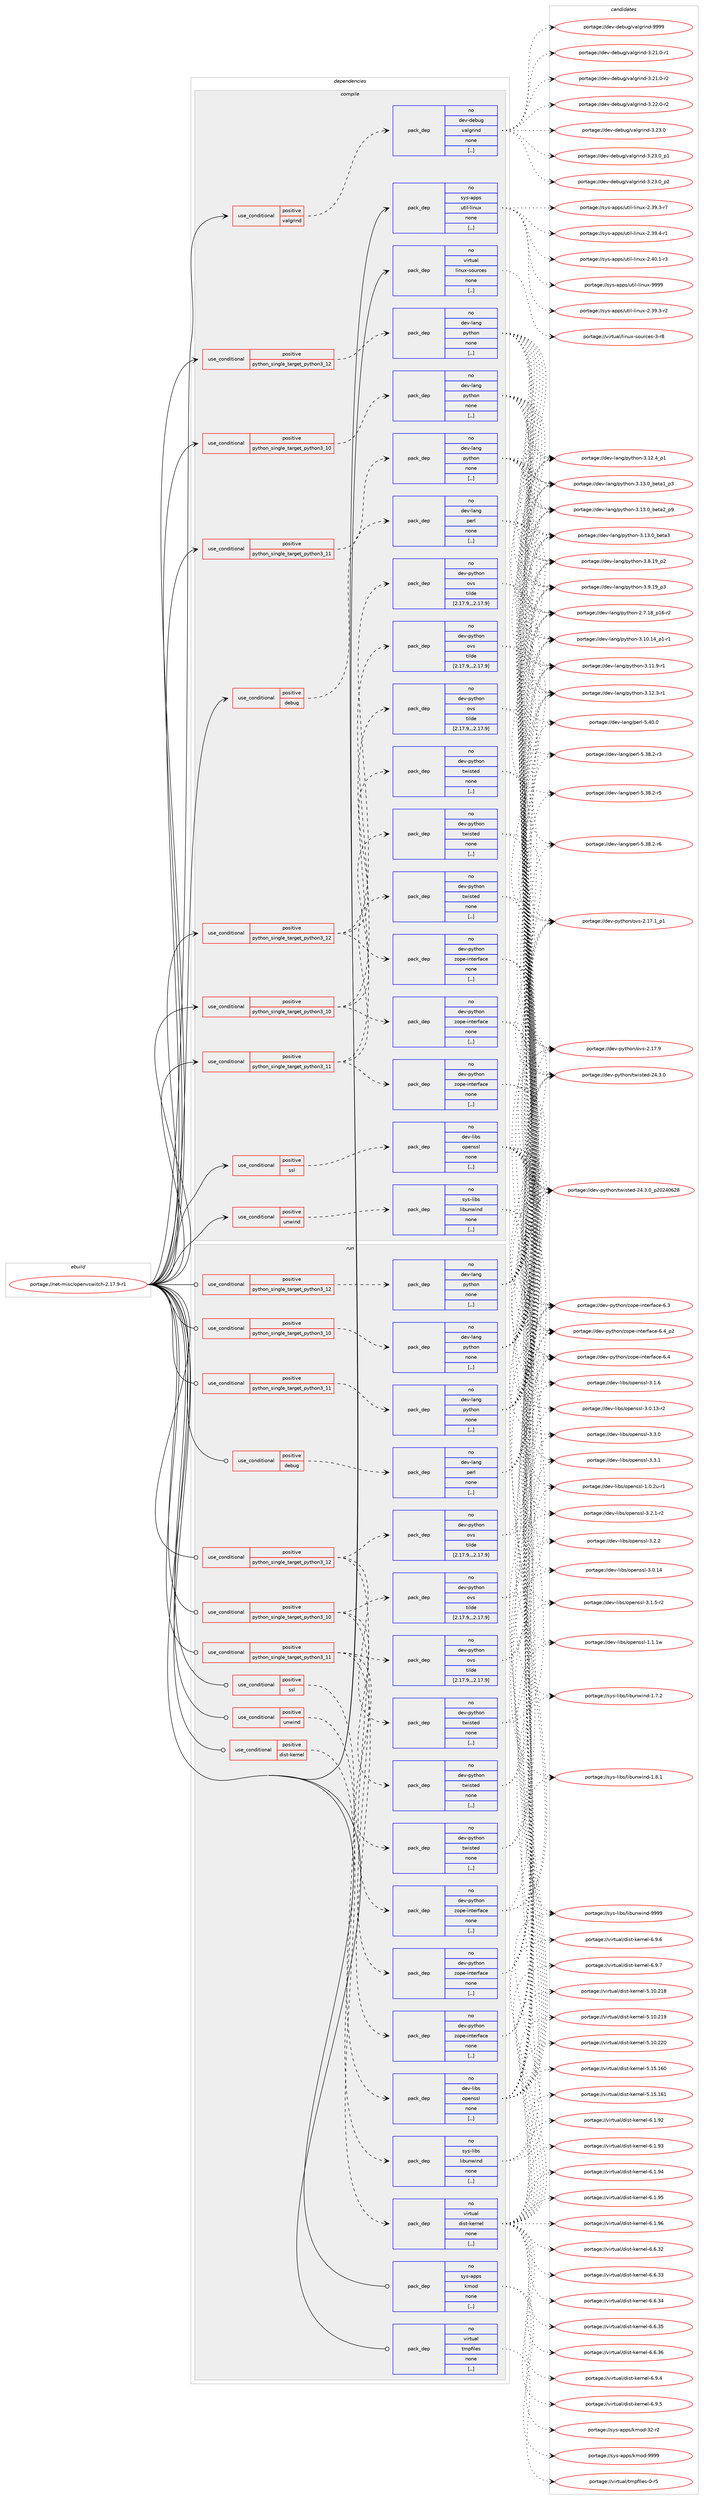 digraph prolog {

# *************
# Graph options
# *************

newrank=true;
concentrate=true;
compound=true;
graph [rankdir=LR,fontname=Helvetica,fontsize=10,ranksep=1.5];#, ranksep=2.5, nodesep=0.2];
edge  [arrowhead=vee];
node  [fontname=Helvetica,fontsize=10];

# **********
# The ebuild
# **********

subgraph cluster_leftcol {
color=gray;
rank=same;
label=<<i>ebuild</i>>;
id [label="portage://net-misc/openvswitch-2.17.9-r1", color=red, width=4, href="../net-misc/openvswitch-2.17.9-r1.svg"];
}

# ****************
# The dependencies
# ****************

subgraph cluster_midcol {
color=gray;
label=<<i>dependencies</i>>;
subgraph cluster_compile {
fillcolor="#eeeeee";
style=filled;
label=<<i>compile</i>>;
subgraph cond96134 {
dependency365229 [label=<<TABLE BORDER="0" CELLBORDER="1" CELLSPACING="0" CELLPADDING="4"><TR><TD ROWSPAN="3" CELLPADDING="10">use_conditional</TD></TR><TR><TD>positive</TD></TR><TR><TD>debug</TD></TR></TABLE>>, shape=none, color=red];
subgraph pack266467 {
dependency365230 [label=<<TABLE BORDER="0" CELLBORDER="1" CELLSPACING="0" CELLPADDING="4" WIDTH="220"><TR><TD ROWSPAN="6" CELLPADDING="30">pack_dep</TD></TR><TR><TD WIDTH="110">no</TD></TR><TR><TD>dev-lang</TD></TR><TR><TD>perl</TD></TR><TR><TD>none</TD></TR><TR><TD>[,,]</TD></TR></TABLE>>, shape=none, color=blue];
}
dependency365229:e -> dependency365230:w [weight=20,style="dashed",arrowhead="vee"];
}
id:e -> dependency365229:w [weight=20,style="solid",arrowhead="vee"];
subgraph cond96135 {
dependency365231 [label=<<TABLE BORDER="0" CELLBORDER="1" CELLSPACING="0" CELLPADDING="4"><TR><TD ROWSPAN="3" CELLPADDING="10">use_conditional</TD></TR><TR><TD>positive</TD></TR><TR><TD>python_single_target_python3_10</TD></TR></TABLE>>, shape=none, color=red];
subgraph pack266468 {
dependency365232 [label=<<TABLE BORDER="0" CELLBORDER="1" CELLSPACING="0" CELLPADDING="4" WIDTH="220"><TR><TD ROWSPAN="6" CELLPADDING="30">pack_dep</TD></TR><TR><TD WIDTH="110">no</TD></TR><TR><TD>dev-lang</TD></TR><TR><TD>python</TD></TR><TR><TD>none</TD></TR><TR><TD>[,,]</TD></TR></TABLE>>, shape=none, color=blue];
}
dependency365231:e -> dependency365232:w [weight=20,style="dashed",arrowhead="vee"];
}
id:e -> dependency365231:w [weight=20,style="solid",arrowhead="vee"];
subgraph cond96136 {
dependency365233 [label=<<TABLE BORDER="0" CELLBORDER="1" CELLSPACING="0" CELLPADDING="4"><TR><TD ROWSPAN="3" CELLPADDING="10">use_conditional</TD></TR><TR><TD>positive</TD></TR><TR><TD>python_single_target_python3_10</TD></TR></TABLE>>, shape=none, color=red];
subgraph pack266469 {
dependency365234 [label=<<TABLE BORDER="0" CELLBORDER="1" CELLSPACING="0" CELLPADDING="4" WIDTH="220"><TR><TD ROWSPAN="6" CELLPADDING="30">pack_dep</TD></TR><TR><TD WIDTH="110">no</TD></TR><TR><TD>dev-python</TD></TR><TR><TD>ovs</TD></TR><TR><TD>tilde</TD></TR><TR><TD>[2.17.9,,,2.17.9]</TD></TR></TABLE>>, shape=none, color=blue];
}
dependency365233:e -> dependency365234:w [weight=20,style="dashed",arrowhead="vee"];
subgraph pack266470 {
dependency365235 [label=<<TABLE BORDER="0" CELLBORDER="1" CELLSPACING="0" CELLPADDING="4" WIDTH="220"><TR><TD ROWSPAN="6" CELLPADDING="30">pack_dep</TD></TR><TR><TD WIDTH="110">no</TD></TR><TR><TD>dev-python</TD></TR><TR><TD>twisted</TD></TR><TR><TD>none</TD></TR><TR><TD>[,,]</TD></TR></TABLE>>, shape=none, color=blue];
}
dependency365233:e -> dependency365235:w [weight=20,style="dashed",arrowhead="vee"];
subgraph pack266471 {
dependency365236 [label=<<TABLE BORDER="0" CELLBORDER="1" CELLSPACING="0" CELLPADDING="4" WIDTH="220"><TR><TD ROWSPAN="6" CELLPADDING="30">pack_dep</TD></TR><TR><TD WIDTH="110">no</TD></TR><TR><TD>dev-python</TD></TR><TR><TD>zope-interface</TD></TR><TR><TD>none</TD></TR><TR><TD>[,,]</TD></TR></TABLE>>, shape=none, color=blue];
}
dependency365233:e -> dependency365236:w [weight=20,style="dashed",arrowhead="vee"];
}
id:e -> dependency365233:w [weight=20,style="solid",arrowhead="vee"];
subgraph cond96137 {
dependency365237 [label=<<TABLE BORDER="0" CELLBORDER="1" CELLSPACING="0" CELLPADDING="4"><TR><TD ROWSPAN="3" CELLPADDING="10">use_conditional</TD></TR><TR><TD>positive</TD></TR><TR><TD>python_single_target_python3_11</TD></TR></TABLE>>, shape=none, color=red];
subgraph pack266472 {
dependency365238 [label=<<TABLE BORDER="0" CELLBORDER="1" CELLSPACING="0" CELLPADDING="4" WIDTH="220"><TR><TD ROWSPAN="6" CELLPADDING="30">pack_dep</TD></TR><TR><TD WIDTH="110">no</TD></TR><TR><TD>dev-lang</TD></TR><TR><TD>python</TD></TR><TR><TD>none</TD></TR><TR><TD>[,,]</TD></TR></TABLE>>, shape=none, color=blue];
}
dependency365237:e -> dependency365238:w [weight=20,style="dashed",arrowhead="vee"];
}
id:e -> dependency365237:w [weight=20,style="solid",arrowhead="vee"];
subgraph cond96138 {
dependency365239 [label=<<TABLE BORDER="0" CELLBORDER="1" CELLSPACING="0" CELLPADDING="4"><TR><TD ROWSPAN="3" CELLPADDING="10">use_conditional</TD></TR><TR><TD>positive</TD></TR><TR><TD>python_single_target_python3_11</TD></TR></TABLE>>, shape=none, color=red];
subgraph pack266473 {
dependency365240 [label=<<TABLE BORDER="0" CELLBORDER="1" CELLSPACING="0" CELLPADDING="4" WIDTH="220"><TR><TD ROWSPAN="6" CELLPADDING="30">pack_dep</TD></TR><TR><TD WIDTH="110">no</TD></TR><TR><TD>dev-python</TD></TR><TR><TD>ovs</TD></TR><TR><TD>tilde</TD></TR><TR><TD>[2.17.9,,,2.17.9]</TD></TR></TABLE>>, shape=none, color=blue];
}
dependency365239:e -> dependency365240:w [weight=20,style="dashed",arrowhead="vee"];
subgraph pack266474 {
dependency365241 [label=<<TABLE BORDER="0" CELLBORDER="1" CELLSPACING="0" CELLPADDING="4" WIDTH="220"><TR><TD ROWSPAN="6" CELLPADDING="30">pack_dep</TD></TR><TR><TD WIDTH="110">no</TD></TR><TR><TD>dev-python</TD></TR><TR><TD>twisted</TD></TR><TR><TD>none</TD></TR><TR><TD>[,,]</TD></TR></TABLE>>, shape=none, color=blue];
}
dependency365239:e -> dependency365241:w [weight=20,style="dashed",arrowhead="vee"];
subgraph pack266475 {
dependency365242 [label=<<TABLE BORDER="0" CELLBORDER="1" CELLSPACING="0" CELLPADDING="4" WIDTH="220"><TR><TD ROWSPAN="6" CELLPADDING="30">pack_dep</TD></TR><TR><TD WIDTH="110">no</TD></TR><TR><TD>dev-python</TD></TR><TR><TD>zope-interface</TD></TR><TR><TD>none</TD></TR><TR><TD>[,,]</TD></TR></TABLE>>, shape=none, color=blue];
}
dependency365239:e -> dependency365242:w [weight=20,style="dashed",arrowhead="vee"];
}
id:e -> dependency365239:w [weight=20,style="solid",arrowhead="vee"];
subgraph cond96139 {
dependency365243 [label=<<TABLE BORDER="0" CELLBORDER="1" CELLSPACING="0" CELLPADDING="4"><TR><TD ROWSPAN="3" CELLPADDING="10">use_conditional</TD></TR><TR><TD>positive</TD></TR><TR><TD>python_single_target_python3_12</TD></TR></TABLE>>, shape=none, color=red];
subgraph pack266476 {
dependency365244 [label=<<TABLE BORDER="0" CELLBORDER="1" CELLSPACING="0" CELLPADDING="4" WIDTH="220"><TR><TD ROWSPAN="6" CELLPADDING="30">pack_dep</TD></TR><TR><TD WIDTH="110">no</TD></TR><TR><TD>dev-lang</TD></TR><TR><TD>python</TD></TR><TR><TD>none</TD></TR><TR><TD>[,,]</TD></TR></TABLE>>, shape=none, color=blue];
}
dependency365243:e -> dependency365244:w [weight=20,style="dashed",arrowhead="vee"];
}
id:e -> dependency365243:w [weight=20,style="solid",arrowhead="vee"];
subgraph cond96140 {
dependency365245 [label=<<TABLE BORDER="0" CELLBORDER="1" CELLSPACING="0" CELLPADDING="4"><TR><TD ROWSPAN="3" CELLPADDING="10">use_conditional</TD></TR><TR><TD>positive</TD></TR><TR><TD>python_single_target_python3_12</TD></TR></TABLE>>, shape=none, color=red];
subgraph pack266477 {
dependency365246 [label=<<TABLE BORDER="0" CELLBORDER="1" CELLSPACING="0" CELLPADDING="4" WIDTH="220"><TR><TD ROWSPAN="6" CELLPADDING="30">pack_dep</TD></TR><TR><TD WIDTH="110">no</TD></TR><TR><TD>dev-python</TD></TR><TR><TD>ovs</TD></TR><TR><TD>tilde</TD></TR><TR><TD>[2.17.9,,,2.17.9]</TD></TR></TABLE>>, shape=none, color=blue];
}
dependency365245:e -> dependency365246:w [weight=20,style="dashed",arrowhead="vee"];
subgraph pack266478 {
dependency365247 [label=<<TABLE BORDER="0" CELLBORDER="1" CELLSPACING="0" CELLPADDING="4" WIDTH="220"><TR><TD ROWSPAN="6" CELLPADDING="30">pack_dep</TD></TR><TR><TD WIDTH="110">no</TD></TR><TR><TD>dev-python</TD></TR><TR><TD>twisted</TD></TR><TR><TD>none</TD></TR><TR><TD>[,,]</TD></TR></TABLE>>, shape=none, color=blue];
}
dependency365245:e -> dependency365247:w [weight=20,style="dashed",arrowhead="vee"];
subgraph pack266479 {
dependency365248 [label=<<TABLE BORDER="0" CELLBORDER="1" CELLSPACING="0" CELLPADDING="4" WIDTH="220"><TR><TD ROWSPAN="6" CELLPADDING="30">pack_dep</TD></TR><TR><TD WIDTH="110">no</TD></TR><TR><TD>dev-python</TD></TR><TR><TD>zope-interface</TD></TR><TR><TD>none</TD></TR><TR><TD>[,,]</TD></TR></TABLE>>, shape=none, color=blue];
}
dependency365245:e -> dependency365248:w [weight=20,style="dashed",arrowhead="vee"];
}
id:e -> dependency365245:w [weight=20,style="solid",arrowhead="vee"];
subgraph cond96141 {
dependency365249 [label=<<TABLE BORDER="0" CELLBORDER="1" CELLSPACING="0" CELLPADDING="4"><TR><TD ROWSPAN="3" CELLPADDING="10">use_conditional</TD></TR><TR><TD>positive</TD></TR><TR><TD>ssl</TD></TR></TABLE>>, shape=none, color=red];
subgraph pack266480 {
dependency365250 [label=<<TABLE BORDER="0" CELLBORDER="1" CELLSPACING="0" CELLPADDING="4" WIDTH="220"><TR><TD ROWSPAN="6" CELLPADDING="30">pack_dep</TD></TR><TR><TD WIDTH="110">no</TD></TR><TR><TD>dev-libs</TD></TR><TR><TD>openssl</TD></TR><TR><TD>none</TD></TR><TR><TD>[,,]</TD></TR></TABLE>>, shape=none, color=blue];
}
dependency365249:e -> dependency365250:w [weight=20,style="dashed",arrowhead="vee"];
}
id:e -> dependency365249:w [weight=20,style="solid",arrowhead="vee"];
subgraph cond96142 {
dependency365251 [label=<<TABLE BORDER="0" CELLBORDER="1" CELLSPACING="0" CELLPADDING="4"><TR><TD ROWSPAN="3" CELLPADDING="10">use_conditional</TD></TR><TR><TD>positive</TD></TR><TR><TD>unwind</TD></TR></TABLE>>, shape=none, color=red];
subgraph pack266481 {
dependency365252 [label=<<TABLE BORDER="0" CELLBORDER="1" CELLSPACING="0" CELLPADDING="4" WIDTH="220"><TR><TD ROWSPAN="6" CELLPADDING="30">pack_dep</TD></TR><TR><TD WIDTH="110">no</TD></TR><TR><TD>sys-libs</TD></TR><TR><TD>libunwind</TD></TR><TR><TD>none</TD></TR><TR><TD>[,,]</TD></TR></TABLE>>, shape=none, color=blue];
}
dependency365251:e -> dependency365252:w [weight=20,style="dashed",arrowhead="vee"];
}
id:e -> dependency365251:w [weight=20,style="solid",arrowhead="vee"];
subgraph cond96143 {
dependency365253 [label=<<TABLE BORDER="0" CELLBORDER="1" CELLSPACING="0" CELLPADDING="4"><TR><TD ROWSPAN="3" CELLPADDING="10">use_conditional</TD></TR><TR><TD>positive</TD></TR><TR><TD>valgrind</TD></TR></TABLE>>, shape=none, color=red];
subgraph pack266482 {
dependency365254 [label=<<TABLE BORDER="0" CELLBORDER="1" CELLSPACING="0" CELLPADDING="4" WIDTH="220"><TR><TD ROWSPAN="6" CELLPADDING="30">pack_dep</TD></TR><TR><TD WIDTH="110">no</TD></TR><TR><TD>dev-debug</TD></TR><TR><TD>valgrind</TD></TR><TR><TD>none</TD></TR><TR><TD>[,,]</TD></TR></TABLE>>, shape=none, color=blue];
}
dependency365253:e -> dependency365254:w [weight=20,style="dashed",arrowhead="vee"];
}
id:e -> dependency365253:w [weight=20,style="solid",arrowhead="vee"];
subgraph pack266483 {
dependency365255 [label=<<TABLE BORDER="0" CELLBORDER="1" CELLSPACING="0" CELLPADDING="4" WIDTH="220"><TR><TD ROWSPAN="6" CELLPADDING="30">pack_dep</TD></TR><TR><TD WIDTH="110">no</TD></TR><TR><TD>sys-apps</TD></TR><TR><TD>util-linux</TD></TR><TR><TD>none</TD></TR><TR><TD>[,,]</TD></TR></TABLE>>, shape=none, color=blue];
}
id:e -> dependency365255:w [weight=20,style="solid",arrowhead="vee"];
subgraph pack266484 {
dependency365256 [label=<<TABLE BORDER="0" CELLBORDER="1" CELLSPACING="0" CELLPADDING="4" WIDTH="220"><TR><TD ROWSPAN="6" CELLPADDING="30">pack_dep</TD></TR><TR><TD WIDTH="110">no</TD></TR><TR><TD>virtual</TD></TR><TR><TD>linux-sources</TD></TR><TR><TD>none</TD></TR><TR><TD>[,,]</TD></TR></TABLE>>, shape=none, color=blue];
}
id:e -> dependency365256:w [weight=20,style="solid",arrowhead="vee"];
}
subgraph cluster_compileandrun {
fillcolor="#eeeeee";
style=filled;
label=<<i>compile and run</i>>;
}
subgraph cluster_run {
fillcolor="#eeeeee";
style=filled;
label=<<i>run</i>>;
subgraph cond96144 {
dependency365257 [label=<<TABLE BORDER="0" CELLBORDER="1" CELLSPACING="0" CELLPADDING="4"><TR><TD ROWSPAN="3" CELLPADDING="10">use_conditional</TD></TR><TR><TD>positive</TD></TR><TR><TD>debug</TD></TR></TABLE>>, shape=none, color=red];
subgraph pack266485 {
dependency365258 [label=<<TABLE BORDER="0" CELLBORDER="1" CELLSPACING="0" CELLPADDING="4" WIDTH="220"><TR><TD ROWSPAN="6" CELLPADDING="30">pack_dep</TD></TR><TR><TD WIDTH="110">no</TD></TR><TR><TD>dev-lang</TD></TR><TR><TD>perl</TD></TR><TR><TD>none</TD></TR><TR><TD>[,,]</TD></TR></TABLE>>, shape=none, color=blue];
}
dependency365257:e -> dependency365258:w [weight=20,style="dashed",arrowhead="vee"];
}
id:e -> dependency365257:w [weight=20,style="solid",arrowhead="odot"];
subgraph cond96145 {
dependency365259 [label=<<TABLE BORDER="0" CELLBORDER="1" CELLSPACING="0" CELLPADDING="4"><TR><TD ROWSPAN="3" CELLPADDING="10">use_conditional</TD></TR><TR><TD>positive</TD></TR><TR><TD>dist-kernel</TD></TR></TABLE>>, shape=none, color=red];
subgraph pack266486 {
dependency365260 [label=<<TABLE BORDER="0" CELLBORDER="1" CELLSPACING="0" CELLPADDING="4" WIDTH="220"><TR><TD ROWSPAN="6" CELLPADDING="30">pack_dep</TD></TR><TR><TD WIDTH="110">no</TD></TR><TR><TD>virtual</TD></TR><TR><TD>dist-kernel</TD></TR><TR><TD>none</TD></TR><TR><TD>[,,]</TD></TR></TABLE>>, shape=none, color=blue];
}
dependency365259:e -> dependency365260:w [weight=20,style="dashed",arrowhead="vee"];
}
id:e -> dependency365259:w [weight=20,style="solid",arrowhead="odot"];
subgraph cond96146 {
dependency365261 [label=<<TABLE BORDER="0" CELLBORDER="1" CELLSPACING="0" CELLPADDING="4"><TR><TD ROWSPAN="3" CELLPADDING="10">use_conditional</TD></TR><TR><TD>positive</TD></TR><TR><TD>python_single_target_python3_10</TD></TR></TABLE>>, shape=none, color=red];
subgraph pack266487 {
dependency365262 [label=<<TABLE BORDER="0" CELLBORDER="1" CELLSPACING="0" CELLPADDING="4" WIDTH="220"><TR><TD ROWSPAN="6" CELLPADDING="30">pack_dep</TD></TR><TR><TD WIDTH="110">no</TD></TR><TR><TD>dev-lang</TD></TR><TR><TD>python</TD></TR><TR><TD>none</TD></TR><TR><TD>[,,]</TD></TR></TABLE>>, shape=none, color=blue];
}
dependency365261:e -> dependency365262:w [weight=20,style="dashed",arrowhead="vee"];
}
id:e -> dependency365261:w [weight=20,style="solid",arrowhead="odot"];
subgraph cond96147 {
dependency365263 [label=<<TABLE BORDER="0" CELLBORDER="1" CELLSPACING="0" CELLPADDING="4"><TR><TD ROWSPAN="3" CELLPADDING="10">use_conditional</TD></TR><TR><TD>positive</TD></TR><TR><TD>python_single_target_python3_10</TD></TR></TABLE>>, shape=none, color=red];
subgraph pack266488 {
dependency365264 [label=<<TABLE BORDER="0" CELLBORDER="1" CELLSPACING="0" CELLPADDING="4" WIDTH="220"><TR><TD ROWSPAN="6" CELLPADDING="30">pack_dep</TD></TR><TR><TD WIDTH="110">no</TD></TR><TR><TD>dev-python</TD></TR><TR><TD>ovs</TD></TR><TR><TD>tilde</TD></TR><TR><TD>[2.17.9,,,2.17.9]</TD></TR></TABLE>>, shape=none, color=blue];
}
dependency365263:e -> dependency365264:w [weight=20,style="dashed",arrowhead="vee"];
subgraph pack266489 {
dependency365265 [label=<<TABLE BORDER="0" CELLBORDER="1" CELLSPACING="0" CELLPADDING="4" WIDTH="220"><TR><TD ROWSPAN="6" CELLPADDING="30">pack_dep</TD></TR><TR><TD WIDTH="110">no</TD></TR><TR><TD>dev-python</TD></TR><TR><TD>twisted</TD></TR><TR><TD>none</TD></TR><TR><TD>[,,]</TD></TR></TABLE>>, shape=none, color=blue];
}
dependency365263:e -> dependency365265:w [weight=20,style="dashed",arrowhead="vee"];
subgraph pack266490 {
dependency365266 [label=<<TABLE BORDER="0" CELLBORDER="1" CELLSPACING="0" CELLPADDING="4" WIDTH="220"><TR><TD ROWSPAN="6" CELLPADDING="30">pack_dep</TD></TR><TR><TD WIDTH="110">no</TD></TR><TR><TD>dev-python</TD></TR><TR><TD>zope-interface</TD></TR><TR><TD>none</TD></TR><TR><TD>[,,]</TD></TR></TABLE>>, shape=none, color=blue];
}
dependency365263:e -> dependency365266:w [weight=20,style="dashed",arrowhead="vee"];
}
id:e -> dependency365263:w [weight=20,style="solid",arrowhead="odot"];
subgraph cond96148 {
dependency365267 [label=<<TABLE BORDER="0" CELLBORDER="1" CELLSPACING="0" CELLPADDING="4"><TR><TD ROWSPAN="3" CELLPADDING="10">use_conditional</TD></TR><TR><TD>positive</TD></TR><TR><TD>python_single_target_python3_11</TD></TR></TABLE>>, shape=none, color=red];
subgraph pack266491 {
dependency365268 [label=<<TABLE BORDER="0" CELLBORDER="1" CELLSPACING="0" CELLPADDING="4" WIDTH="220"><TR><TD ROWSPAN="6" CELLPADDING="30">pack_dep</TD></TR><TR><TD WIDTH="110">no</TD></TR><TR><TD>dev-lang</TD></TR><TR><TD>python</TD></TR><TR><TD>none</TD></TR><TR><TD>[,,]</TD></TR></TABLE>>, shape=none, color=blue];
}
dependency365267:e -> dependency365268:w [weight=20,style="dashed",arrowhead="vee"];
}
id:e -> dependency365267:w [weight=20,style="solid",arrowhead="odot"];
subgraph cond96149 {
dependency365269 [label=<<TABLE BORDER="0" CELLBORDER="1" CELLSPACING="0" CELLPADDING="4"><TR><TD ROWSPAN="3" CELLPADDING="10">use_conditional</TD></TR><TR><TD>positive</TD></TR><TR><TD>python_single_target_python3_11</TD></TR></TABLE>>, shape=none, color=red];
subgraph pack266492 {
dependency365270 [label=<<TABLE BORDER="0" CELLBORDER="1" CELLSPACING="0" CELLPADDING="4" WIDTH="220"><TR><TD ROWSPAN="6" CELLPADDING="30">pack_dep</TD></TR><TR><TD WIDTH="110">no</TD></TR><TR><TD>dev-python</TD></TR><TR><TD>ovs</TD></TR><TR><TD>tilde</TD></TR><TR><TD>[2.17.9,,,2.17.9]</TD></TR></TABLE>>, shape=none, color=blue];
}
dependency365269:e -> dependency365270:w [weight=20,style="dashed",arrowhead="vee"];
subgraph pack266493 {
dependency365271 [label=<<TABLE BORDER="0" CELLBORDER="1" CELLSPACING="0" CELLPADDING="4" WIDTH="220"><TR><TD ROWSPAN="6" CELLPADDING="30">pack_dep</TD></TR><TR><TD WIDTH="110">no</TD></TR><TR><TD>dev-python</TD></TR><TR><TD>twisted</TD></TR><TR><TD>none</TD></TR><TR><TD>[,,]</TD></TR></TABLE>>, shape=none, color=blue];
}
dependency365269:e -> dependency365271:w [weight=20,style="dashed",arrowhead="vee"];
subgraph pack266494 {
dependency365272 [label=<<TABLE BORDER="0" CELLBORDER="1" CELLSPACING="0" CELLPADDING="4" WIDTH="220"><TR><TD ROWSPAN="6" CELLPADDING="30">pack_dep</TD></TR><TR><TD WIDTH="110">no</TD></TR><TR><TD>dev-python</TD></TR><TR><TD>zope-interface</TD></TR><TR><TD>none</TD></TR><TR><TD>[,,]</TD></TR></TABLE>>, shape=none, color=blue];
}
dependency365269:e -> dependency365272:w [weight=20,style="dashed",arrowhead="vee"];
}
id:e -> dependency365269:w [weight=20,style="solid",arrowhead="odot"];
subgraph cond96150 {
dependency365273 [label=<<TABLE BORDER="0" CELLBORDER="1" CELLSPACING="0" CELLPADDING="4"><TR><TD ROWSPAN="3" CELLPADDING="10">use_conditional</TD></TR><TR><TD>positive</TD></TR><TR><TD>python_single_target_python3_12</TD></TR></TABLE>>, shape=none, color=red];
subgraph pack266495 {
dependency365274 [label=<<TABLE BORDER="0" CELLBORDER="1" CELLSPACING="0" CELLPADDING="4" WIDTH="220"><TR><TD ROWSPAN="6" CELLPADDING="30">pack_dep</TD></TR><TR><TD WIDTH="110">no</TD></TR><TR><TD>dev-lang</TD></TR><TR><TD>python</TD></TR><TR><TD>none</TD></TR><TR><TD>[,,]</TD></TR></TABLE>>, shape=none, color=blue];
}
dependency365273:e -> dependency365274:w [weight=20,style="dashed",arrowhead="vee"];
}
id:e -> dependency365273:w [weight=20,style="solid",arrowhead="odot"];
subgraph cond96151 {
dependency365275 [label=<<TABLE BORDER="0" CELLBORDER="1" CELLSPACING="0" CELLPADDING="4"><TR><TD ROWSPAN="3" CELLPADDING="10">use_conditional</TD></TR><TR><TD>positive</TD></TR><TR><TD>python_single_target_python3_12</TD></TR></TABLE>>, shape=none, color=red];
subgraph pack266496 {
dependency365276 [label=<<TABLE BORDER="0" CELLBORDER="1" CELLSPACING="0" CELLPADDING="4" WIDTH="220"><TR><TD ROWSPAN="6" CELLPADDING="30">pack_dep</TD></TR><TR><TD WIDTH="110">no</TD></TR><TR><TD>dev-python</TD></TR><TR><TD>ovs</TD></TR><TR><TD>tilde</TD></TR><TR><TD>[2.17.9,,,2.17.9]</TD></TR></TABLE>>, shape=none, color=blue];
}
dependency365275:e -> dependency365276:w [weight=20,style="dashed",arrowhead="vee"];
subgraph pack266497 {
dependency365277 [label=<<TABLE BORDER="0" CELLBORDER="1" CELLSPACING="0" CELLPADDING="4" WIDTH="220"><TR><TD ROWSPAN="6" CELLPADDING="30">pack_dep</TD></TR><TR><TD WIDTH="110">no</TD></TR><TR><TD>dev-python</TD></TR><TR><TD>twisted</TD></TR><TR><TD>none</TD></TR><TR><TD>[,,]</TD></TR></TABLE>>, shape=none, color=blue];
}
dependency365275:e -> dependency365277:w [weight=20,style="dashed",arrowhead="vee"];
subgraph pack266498 {
dependency365278 [label=<<TABLE BORDER="0" CELLBORDER="1" CELLSPACING="0" CELLPADDING="4" WIDTH="220"><TR><TD ROWSPAN="6" CELLPADDING="30">pack_dep</TD></TR><TR><TD WIDTH="110">no</TD></TR><TR><TD>dev-python</TD></TR><TR><TD>zope-interface</TD></TR><TR><TD>none</TD></TR><TR><TD>[,,]</TD></TR></TABLE>>, shape=none, color=blue];
}
dependency365275:e -> dependency365278:w [weight=20,style="dashed",arrowhead="vee"];
}
id:e -> dependency365275:w [weight=20,style="solid",arrowhead="odot"];
subgraph cond96152 {
dependency365279 [label=<<TABLE BORDER="0" CELLBORDER="1" CELLSPACING="0" CELLPADDING="4"><TR><TD ROWSPAN="3" CELLPADDING="10">use_conditional</TD></TR><TR><TD>positive</TD></TR><TR><TD>ssl</TD></TR></TABLE>>, shape=none, color=red];
subgraph pack266499 {
dependency365280 [label=<<TABLE BORDER="0" CELLBORDER="1" CELLSPACING="0" CELLPADDING="4" WIDTH="220"><TR><TD ROWSPAN="6" CELLPADDING="30">pack_dep</TD></TR><TR><TD WIDTH="110">no</TD></TR><TR><TD>dev-libs</TD></TR><TR><TD>openssl</TD></TR><TR><TD>none</TD></TR><TR><TD>[,,]</TD></TR></TABLE>>, shape=none, color=blue];
}
dependency365279:e -> dependency365280:w [weight=20,style="dashed",arrowhead="vee"];
}
id:e -> dependency365279:w [weight=20,style="solid",arrowhead="odot"];
subgraph cond96153 {
dependency365281 [label=<<TABLE BORDER="0" CELLBORDER="1" CELLSPACING="0" CELLPADDING="4"><TR><TD ROWSPAN="3" CELLPADDING="10">use_conditional</TD></TR><TR><TD>positive</TD></TR><TR><TD>unwind</TD></TR></TABLE>>, shape=none, color=red];
subgraph pack266500 {
dependency365282 [label=<<TABLE BORDER="0" CELLBORDER="1" CELLSPACING="0" CELLPADDING="4" WIDTH="220"><TR><TD ROWSPAN="6" CELLPADDING="30">pack_dep</TD></TR><TR><TD WIDTH="110">no</TD></TR><TR><TD>sys-libs</TD></TR><TR><TD>libunwind</TD></TR><TR><TD>none</TD></TR><TR><TD>[,,]</TD></TR></TABLE>>, shape=none, color=blue];
}
dependency365281:e -> dependency365282:w [weight=20,style="dashed",arrowhead="vee"];
}
id:e -> dependency365281:w [weight=20,style="solid",arrowhead="odot"];
subgraph pack266501 {
dependency365283 [label=<<TABLE BORDER="0" CELLBORDER="1" CELLSPACING="0" CELLPADDING="4" WIDTH="220"><TR><TD ROWSPAN="6" CELLPADDING="30">pack_dep</TD></TR><TR><TD WIDTH="110">no</TD></TR><TR><TD>sys-apps</TD></TR><TR><TD>kmod</TD></TR><TR><TD>none</TD></TR><TR><TD>[,,]</TD></TR></TABLE>>, shape=none, color=blue];
}
id:e -> dependency365283:w [weight=20,style="solid",arrowhead="odot"];
subgraph pack266502 {
dependency365284 [label=<<TABLE BORDER="0" CELLBORDER="1" CELLSPACING="0" CELLPADDING="4" WIDTH="220"><TR><TD ROWSPAN="6" CELLPADDING="30">pack_dep</TD></TR><TR><TD WIDTH="110">no</TD></TR><TR><TD>virtual</TD></TR><TR><TD>tmpfiles</TD></TR><TR><TD>none</TD></TR><TR><TD>[,,]</TD></TR></TABLE>>, shape=none, color=blue];
}
id:e -> dependency365284:w [weight=20,style="solid",arrowhead="odot"];
}
}

# **************
# The candidates
# **************

subgraph cluster_choices {
rank=same;
color=gray;
label=<<i>candidates</i>>;

subgraph choice266467 {
color=black;
nodesep=1;
choice100101118451089711010347112101114108455346515646504511451 [label="portage://dev-lang/perl-5.38.2-r3", color=red, width=4,href="../dev-lang/perl-5.38.2-r3.svg"];
choice100101118451089711010347112101114108455346515646504511453 [label="portage://dev-lang/perl-5.38.2-r5", color=red, width=4,href="../dev-lang/perl-5.38.2-r5.svg"];
choice100101118451089711010347112101114108455346515646504511454 [label="portage://dev-lang/perl-5.38.2-r6", color=red, width=4,href="../dev-lang/perl-5.38.2-r6.svg"];
choice10010111845108971101034711210111410845534652484648 [label="portage://dev-lang/perl-5.40.0", color=red, width=4,href="../dev-lang/perl-5.40.0.svg"];
dependency365230:e -> choice100101118451089711010347112101114108455346515646504511451:w [style=dotted,weight="100"];
dependency365230:e -> choice100101118451089711010347112101114108455346515646504511453:w [style=dotted,weight="100"];
dependency365230:e -> choice100101118451089711010347112101114108455346515646504511454:w [style=dotted,weight="100"];
dependency365230:e -> choice10010111845108971101034711210111410845534652484648:w [style=dotted,weight="100"];
}
subgraph choice266468 {
color=black;
nodesep=1;
choice100101118451089711010347112121116104111110455046554649569511249544511450 [label="portage://dev-lang/python-2.7.18_p16-r2", color=red, width=4,href="../dev-lang/python-2.7.18_p16-r2.svg"];
choice100101118451089711010347112121116104111110455146494846495295112494511449 [label="portage://dev-lang/python-3.10.14_p1-r1", color=red, width=4,href="../dev-lang/python-3.10.14_p1-r1.svg"];
choice100101118451089711010347112121116104111110455146494946574511449 [label="portage://dev-lang/python-3.11.9-r1", color=red, width=4,href="../dev-lang/python-3.11.9-r1.svg"];
choice100101118451089711010347112121116104111110455146495046514511449 [label="portage://dev-lang/python-3.12.3-r1", color=red, width=4,href="../dev-lang/python-3.12.3-r1.svg"];
choice100101118451089711010347112121116104111110455146495046529511249 [label="portage://dev-lang/python-3.12.4_p1", color=red, width=4,href="../dev-lang/python-3.12.4_p1.svg"];
choice10010111845108971101034711212111610411111045514649514648959810111697499511251 [label="portage://dev-lang/python-3.13.0_beta1_p3", color=red, width=4,href="../dev-lang/python-3.13.0_beta1_p3.svg"];
choice10010111845108971101034711212111610411111045514649514648959810111697509511257 [label="portage://dev-lang/python-3.13.0_beta2_p9", color=red, width=4,href="../dev-lang/python-3.13.0_beta2_p9.svg"];
choice1001011184510897110103471121211161041111104551464951464895981011169751 [label="portage://dev-lang/python-3.13.0_beta3", color=red, width=4,href="../dev-lang/python-3.13.0_beta3.svg"];
choice100101118451089711010347112121116104111110455146564649579511250 [label="portage://dev-lang/python-3.8.19_p2", color=red, width=4,href="../dev-lang/python-3.8.19_p2.svg"];
choice100101118451089711010347112121116104111110455146574649579511251 [label="portage://dev-lang/python-3.9.19_p3", color=red, width=4,href="../dev-lang/python-3.9.19_p3.svg"];
dependency365232:e -> choice100101118451089711010347112121116104111110455046554649569511249544511450:w [style=dotted,weight="100"];
dependency365232:e -> choice100101118451089711010347112121116104111110455146494846495295112494511449:w [style=dotted,weight="100"];
dependency365232:e -> choice100101118451089711010347112121116104111110455146494946574511449:w [style=dotted,weight="100"];
dependency365232:e -> choice100101118451089711010347112121116104111110455146495046514511449:w [style=dotted,weight="100"];
dependency365232:e -> choice100101118451089711010347112121116104111110455146495046529511249:w [style=dotted,weight="100"];
dependency365232:e -> choice10010111845108971101034711212111610411111045514649514648959810111697499511251:w [style=dotted,weight="100"];
dependency365232:e -> choice10010111845108971101034711212111610411111045514649514648959810111697509511257:w [style=dotted,weight="100"];
dependency365232:e -> choice1001011184510897110103471121211161041111104551464951464895981011169751:w [style=dotted,weight="100"];
dependency365232:e -> choice100101118451089711010347112121116104111110455146564649579511250:w [style=dotted,weight="100"];
dependency365232:e -> choice100101118451089711010347112121116104111110455146574649579511251:w [style=dotted,weight="100"];
}
subgraph choice266469 {
color=black;
nodesep=1;
choice1001011184511212111610411111047111118115455046495546499511249 [label="portage://dev-python/ovs-2.17.1_p1", color=red, width=4,href="../dev-python/ovs-2.17.1_p1.svg"];
choice100101118451121211161041111104711111811545504649554657 [label="portage://dev-python/ovs-2.17.9", color=red, width=4,href="../dev-python/ovs-2.17.9.svg"];
dependency365234:e -> choice1001011184511212111610411111047111118115455046495546499511249:w [style=dotted,weight="100"];
dependency365234:e -> choice100101118451121211161041111104711111811545504649554657:w [style=dotted,weight="100"];
}
subgraph choice266470 {
color=black;
nodesep=1;
choice100101118451121211161041111104711611910511511610110045505246514648 [label="portage://dev-python/twisted-24.3.0", color=red, width=4,href="../dev-python/twisted-24.3.0.svg"];
choice100101118451121211161041111104711611910511511610110045505246514648951125048505248545056 [label="portage://dev-python/twisted-24.3.0_p20240628", color=red, width=4,href="../dev-python/twisted-24.3.0_p20240628.svg"];
dependency365235:e -> choice100101118451121211161041111104711611910511511610110045505246514648:w [style=dotted,weight="100"];
dependency365235:e -> choice100101118451121211161041111104711611910511511610110045505246514648951125048505248545056:w [style=dotted,weight="100"];
}
subgraph choice266471 {
color=black;
nodesep=1;
choice100101118451121211161041111104712211111210145105110116101114102979910145544651 [label="portage://dev-python/zope-interface-6.3", color=red, width=4,href="../dev-python/zope-interface-6.3.svg"];
choice100101118451121211161041111104712211111210145105110116101114102979910145544652 [label="portage://dev-python/zope-interface-6.4", color=red, width=4,href="../dev-python/zope-interface-6.4.svg"];
choice1001011184511212111610411111047122111112101451051101161011141029799101455446529511250 [label="portage://dev-python/zope-interface-6.4_p2", color=red, width=4,href="../dev-python/zope-interface-6.4_p2.svg"];
dependency365236:e -> choice100101118451121211161041111104712211111210145105110116101114102979910145544651:w [style=dotted,weight="100"];
dependency365236:e -> choice100101118451121211161041111104712211111210145105110116101114102979910145544652:w [style=dotted,weight="100"];
dependency365236:e -> choice1001011184511212111610411111047122111112101451051101161011141029799101455446529511250:w [style=dotted,weight="100"];
}
subgraph choice266472 {
color=black;
nodesep=1;
choice100101118451089711010347112121116104111110455046554649569511249544511450 [label="portage://dev-lang/python-2.7.18_p16-r2", color=red, width=4,href="../dev-lang/python-2.7.18_p16-r2.svg"];
choice100101118451089711010347112121116104111110455146494846495295112494511449 [label="portage://dev-lang/python-3.10.14_p1-r1", color=red, width=4,href="../dev-lang/python-3.10.14_p1-r1.svg"];
choice100101118451089711010347112121116104111110455146494946574511449 [label="portage://dev-lang/python-3.11.9-r1", color=red, width=4,href="../dev-lang/python-3.11.9-r1.svg"];
choice100101118451089711010347112121116104111110455146495046514511449 [label="portage://dev-lang/python-3.12.3-r1", color=red, width=4,href="../dev-lang/python-3.12.3-r1.svg"];
choice100101118451089711010347112121116104111110455146495046529511249 [label="portage://dev-lang/python-3.12.4_p1", color=red, width=4,href="../dev-lang/python-3.12.4_p1.svg"];
choice10010111845108971101034711212111610411111045514649514648959810111697499511251 [label="portage://dev-lang/python-3.13.0_beta1_p3", color=red, width=4,href="../dev-lang/python-3.13.0_beta1_p3.svg"];
choice10010111845108971101034711212111610411111045514649514648959810111697509511257 [label="portage://dev-lang/python-3.13.0_beta2_p9", color=red, width=4,href="../dev-lang/python-3.13.0_beta2_p9.svg"];
choice1001011184510897110103471121211161041111104551464951464895981011169751 [label="portage://dev-lang/python-3.13.0_beta3", color=red, width=4,href="../dev-lang/python-3.13.0_beta3.svg"];
choice100101118451089711010347112121116104111110455146564649579511250 [label="portage://dev-lang/python-3.8.19_p2", color=red, width=4,href="../dev-lang/python-3.8.19_p2.svg"];
choice100101118451089711010347112121116104111110455146574649579511251 [label="portage://dev-lang/python-3.9.19_p3", color=red, width=4,href="../dev-lang/python-3.9.19_p3.svg"];
dependency365238:e -> choice100101118451089711010347112121116104111110455046554649569511249544511450:w [style=dotted,weight="100"];
dependency365238:e -> choice100101118451089711010347112121116104111110455146494846495295112494511449:w [style=dotted,weight="100"];
dependency365238:e -> choice100101118451089711010347112121116104111110455146494946574511449:w [style=dotted,weight="100"];
dependency365238:e -> choice100101118451089711010347112121116104111110455146495046514511449:w [style=dotted,weight="100"];
dependency365238:e -> choice100101118451089711010347112121116104111110455146495046529511249:w [style=dotted,weight="100"];
dependency365238:e -> choice10010111845108971101034711212111610411111045514649514648959810111697499511251:w [style=dotted,weight="100"];
dependency365238:e -> choice10010111845108971101034711212111610411111045514649514648959810111697509511257:w [style=dotted,weight="100"];
dependency365238:e -> choice1001011184510897110103471121211161041111104551464951464895981011169751:w [style=dotted,weight="100"];
dependency365238:e -> choice100101118451089711010347112121116104111110455146564649579511250:w [style=dotted,weight="100"];
dependency365238:e -> choice100101118451089711010347112121116104111110455146574649579511251:w [style=dotted,weight="100"];
}
subgraph choice266473 {
color=black;
nodesep=1;
choice1001011184511212111610411111047111118115455046495546499511249 [label="portage://dev-python/ovs-2.17.1_p1", color=red, width=4,href="../dev-python/ovs-2.17.1_p1.svg"];
choice100101118451121211161041111104711111811545504649554657 [label="portage://dev-python/ovs-2.17.9", color=red, width=4,href="../dev-python/ovs-2.17.9.svg"];
dependency365240:e -> choice1001011184511212111610411111047111118115455046495546499511249:w [style=dotted,weight="100"];
dependency365240:e -> choice100101118451121211161041111104711111811545504649554657:w [style=dotted,weight="100"];
}
subgraph choice266474 {
color=black;
nodesep=1;
choice100101118451121211161041111104711611910511511610110045505246514648 [label="portage://dev-python/twisted-24.3.0", color=red, width=4,href="../dev-python/twisted-24.3.0.svg"];
choice100101118451121211161041111104711611910511511610110045505246514648951125048505248545056 [label="portage://dev-python/twisted-24.3.0_p20240628", color=red, width=4,href="../dev-python/twisted-24.3.0_p20240628.svg"];
dependency365241:e -> choice100101118451121211161041111104711611910511511610110045505246514648:w [style=dotted,weight="100"];
dependency365241:e -> choice100101118451121211161041111104711611910511511610110045505246514648951125048505248545056:w [style=dotted,weight="100"];
}
subgraph choice266475 {
color=black;
nodesep=1;
choice100101118451121211161041111104712211111210145105110116101114102979910145544651 [label="portage://dev-python/zope-interface-6.3", color=red, width=4,href="../dev-python/zope-interface-6.3.svg"];
choice100101118451121211161041111104712211111210145105110116101114102979910145544652 [label="portage://dev-python/zope-interface-6.4", color=red, width=4,href="../dev-python/zope-interface-6.4.svg"];
choice1001011184511212111610411111047122111112101451051101161011141029799101455446529511250 [label="portage://dev-python/zope-interface-6.4_p2", color=red, width=4,href="../dev-python/zope-interface-6.4_p2.svg"];
dependency365242:e -> choice100101118451121211161041111104712211111210145105110116101114102979910145544651:w [style=dotted,weight="100"];
dependency365242:e -> choice100101118451121211161041111104712211111210145105110116101114102979910145544652:w [style=dotted,weight="100"];
dependency365242:e -> choice1001011184511212111610411111047122111112101451051101161011141029799101455446529511250:w [style=dotted,weight="100"];
}
subgraph choice266476 {
color=black;
nodesep=1;
choice100101118451089711010347112121116104111110455046554649569511249544511450 [label="portage://dev-lang/python-2.7.18_p16-r2", color=red, width=4,href="../dev-lang/python-2.7.18_p16-r2.svg"];
choice100101118451089711010347112121116104111110455146494846495295112494511449 [label="portage://dev-lang/python-3.10.14_p1-r1", color=red, width=4,href="../dev-lang/python-3.10.14_p1-r1.svg"];
choice100101118451089711010347112121116104111110455146494946574511449 [label="portage://dev-lang/python-3.11.9-r1", color=red, width=4,href="../dev-lang/python-3.11.9-r1.svg"];
choice100101118451089711010347112121116104111110455146495046514511449 [label="portage://dev-lang/python-3.12.3-r1", color=red, width=4,href="../dev-lang/python-3.12.3-r1.svg"];
choice100101118451089711010347112121116104111110455146495046529511249 [label="portage://dev-lang/python-3.12.4_p1", color=red, width=4,href="../dev-lang/python-3.12.4_p1.svg"];
choice10010111845108971101034711212111610411111045514649514648959810111697499511251 [label="portage://dev-lang/python-3.13.0_beta1_p3", color=red, width=4,href="../dev-lang/python-3.13.0_beta1_p3.svg"];
choice10010111845108971101034711212111610411111045514649514648959810111697509511257 [label="portage://dev-lang/python-3.13.0_beta2_p9", color=red, width=4,href="../dev-lang/python-3.13.0_beta2_p9.svg"];
choice1001011184510897110103471121211161041111104551464951464895981011169751 [label="portage://dev-lang/python-3.13.0_beta3", color=red, width=4,href="../dev-lang/python-3.13.0_beta3.svg"];
choice100101118451089711010347112121116104111110455146564649579511250 [label="portage://dev-lang/python-3.8.19_p2", color=red, width=4,href="../dev-lang/python-3.8.19_p2.svg"];
choice100101118451089711010347112121116104111110455146574649579511251 [label="portage://dev-lang/python-3.9.19_p3", color=red, width=4,href="../dev-lang/python-3.9.19_p3.svg"];
dependency365244:e -> choice100101118451089711010347112121116104111110455046554649569511249544511450:w [style=dotted,weight="100"];
dependency365244:e -> choice100101118451089711010347112121116104111110455146494846495295112494511449:w [style=dotted,weight="100"];
dependency365244:e -> choice100101118451089711010347112121116104111110455146494946574511449:w [style=dotted,weight="100"];
dependency365244:e -> choice100101118451089711010347112121116104111110455146495046514511449:w [style=dotted,weight="100"];
dependency365244:e -> choice100101118451089711010347112121116104111110455146495046529511249:w [style=dotted,weight="100"];
dependency365244:e -> choice10010111845108971101034711212111610411111045514649514648959810111697499511251:w [style=dotted,weight="100"];
dependency365244:e -> choice10010111845108971101034711212111610411111045514649514648959810111697509511257:w [style=dotted,weight="100"];
dependency365244:e -> choice1001011184510897110103471121211161041111104551464951464895981011169751:w [style=dotted,weight="100"];
dependency365244:e -> choice100101118451089711010347112121116104111110455146564649579511250:w [style=dotted,weight="100"];
dependency365244:e -> choice100101118451089711010347112121116104111110455146574649579511251:w [style=dotted,weight="100"];
}
subgraph choice266477 {
color=black;
nodesep=1;
choice1001011184511212111610411111047111118115455046495546499511249 [label="portage://dev-python/ovs-2.17.1_p1", color=red, width=4,href="../dev-python/ovs-2.17.1_p1.svg"];
choice100101118451121211161041111104711111811545504649554657 [label="portage://dev-python/ovs-2.17.9", color=red, width=4,href="../dev-python/ovs-2.17.9.svg"];
dependency365246:e -> choice1001011184511212111610411111047111118115455046495546499511249:w [style=dotted,weight="100"];
dependency365246:e -> choice100101118451121211161041111104711111811545504649554657:w [style=dotted,weight="100"];
}
subgraph choice266478 {
color=black;
nodesep=1;
choice100101118451121211161041111104711611910511511610110045505246514648 [label="portage://dev-python/twisted-24.3.0", color=red, width=4,href="../dev-python/twisted-24.3.0.svg"];
choice100101118451121211161041111104711611910511511610110045505246514648951125048505248545056 [label="portage://dev-python/twisted-24.3.0_p20240628", color=red, width=4,href="../dev-python/twisted-24.3.0_p20240628.svg"];
dependency365247:e -> choice100101118451121211161041111104711611910511511610110045505246514648:w [style=dotted,weight="100"];
dependency365247:e -> choice100101118451121211161041111104711611910511511610110045505246514648951125048505248545056:w [style=dotted,weight="100"];
}
subgraph choice266479 {
color=black;
nodesep=1;
choice100101118451121211161041111104712211111210145105110116101114102979910145544651 [label="portage://dev-python/zope-interface-6.3", color=red, width=4,href="../dev-python/zope-interface-6.3.svg"];
choice100101118451121211161041111104712211111210145105110116101114102979910145544652 [label="portage://dev-python/zope-interface-6.4", color=red, width=4,href="../dev-python/zope-interface-6.4.svg"];
choice1001011184511212111610411111047122111112101451051101161011141029799101455446529511250 [label="portage://dev-python/zope-interface-6.4_p2", color=red, width=4,href="../dev-python/zope-interface-6.4_p2.svg"];
dependency365248:e -> choice100101118451121211161041111104712211111210145105110116101114102979910145544651:w [style=dotted,weight="100"];
dependency365248:e -> choice100101118451121211161041111104712211111210145105110116101114102979910145544652:w [style=dotted,weight="100"];
dependency365248:e -> choice1001011184511212111610411111047122111112101451051101161011141029799101455446529511250:w [style=dotted,weight="100"];
}
subgraph choice266480 {
color=black;
nodesep=1;
choice1001011184510810598115471111121011101151151084549464846501174511449 [label="portage://dev-libs/openssl-1.0.2u-r1", color=red, width=4,href="../dev-libs/openssl-1.0.2u-r1.svg"];
choice100101118451081059811547111112101110115115108454946494649119 [label="portage://dev-libs/openssl-1.1.1w", color=red, width=4,href="../dev-libs/openssl-1.1.1w.svg"];
choice100101118451081059811547111112101110115115108455146484649514511450 [label="portage://dev-libs/openssl-3.0.13-r2", color=red, width=4,href="../dev-libs/openssl-3.0.13-r2.svg"];
choice10010111845108105981154711111210111011511510845514648464952 [label="portage://dev-libs/openssl-3.0.14", color=red, width=4,href="../dev-libs/openssl-3.0.14.svg"];
choice1001011184510810598115471111121011101151151084551464946534511450 [label="portage://dev-libs/openssl-3.1.5-r2", color=red, width=4,href="../dev-libs/openssl-3.1.5-r2.svg"];
choice100101118451081059811547111112101110115115108455146494654 [label="portage://dev-libs/openssl-3.1.6", color=red, width=4,href="../dev-libs/openssl-3.1.6.svg"];
choice1001011184510810598115471111121011101151151084551465046494511450 [label="portage://dev-libs/openssl-3.2.1-r2", color=red, width=4,href="../dev-libs/openssl-3.2.1-r2.svg"];
choice100101118451081059811547111112101110115115108455146504650 [label="portage://dev-libs/openssl-3.2.2", color=red, width=4,href="../dev-libs/openssl-3.2.2.svg"];
choice100101118451081059811547111112101110115115108455146514648 [label="portage://dev-libs/openssl-3.3.0", color=red, width=4,href="../dev-libs/openssl-3.3.0.svg"];
choice100101118451081059811547111112101110115115108455146514649 [label="portage://dev-libs/openssl-3.3.1", color=red, width=4,href="../dev-libs/openssl-3.3.1.svg"];
dependency365250:e -> choice1001011184510810598115471111121011101151151084549464846501174511449:w [style=dotted,weight="100"];
dependency365250:e -> choice100101118451081059811547111112101110115115108454946494649119:w [style=dotted,weight="100"];
dependency365250:e -> choice100101118451081059811547111112101110115115108455146484649514511450:w [style=dotted,weight="100"];
dependency365250:e -> choice10010111845108105981154711111210111011511510845514648464952:w [style=dotted,weight="100"];
dependency365250:e -> choice1001011184510810598115471111121011101151151084551464946534511450:w [style=dotted,weight="100"];
dependency365250:e -> choice100101118451081059811547111112101110115115108455146494654:w [style=dotted,weight="100"];
dependency365250:e -> choice1001011184510810598115471111121011101151151084551465046494511450:w [style=dotted,weight="100"];
dependency365250:e -> choice100101118451081059811547111112101110115115108455146504650:w [style=dotted,weight="100"];
dependency365250:e -> choice100101118451081059811547111112101110115115108455146514648:w [style=dotted,weight="100"];
dependency365250:e -> choice100101118451081059811547111112101110115115108455146514649:w [style=dotted,weight="100"];
}
subgraph choice266481 {
color=black;
nodesep=1;
choice11512111545108105981154710810598117110119105110100454946554650 [label="portage://sys-libs/libunwind-1.7.2", color=red, width=4,href="../sys-libs/libunwind-1.7.2.svg"];
choice11512111545108105981154710810598117110119105110100454946564649 [label="portage://sys-libs/libunwind-1.8.1", color=red, width=4,href="../sys-libs/libunwind-1.8.1.svg"];
choice115121115451081059811547108105981171101191051101004557575757 [label="portage://sys-libs/libunwind-9999", color=red, width=4,href="../sys-libs/libunwind-9999.svg"];
dependency365252:e -> choice11512111545108105981154710810598117110119105110100454946554650:w [style=dotted,weight="100"];
dependency365252:e -> choice11512111545108105981154710810598117110119105110100454946564649:w [style=dotted,weight="100"];
dependency365252:e -> choice115121115451081059811547108105981171101191051101004557575757:w [style=dotted,weight="100"];
}
subgraph choice266482 {
color=black;
nodesep=1;
choice10010111845100101981171034711897108103114105110100455146504946484511449 [label="portage://dev-debug/valgrind-3.21.0-r1", color=red, width=4,href="../dev-debug/valgrind-3.21.0-r1.svg"];
choice10010111845100101981171034711897108103114105110100455146504946484511450 [label="portage://dev-debug/valgrind-3.21.0-r2", color=red, width=4,href="../dev-debug/valgrind-3.21.0-r2.svg"];
choice10010111845100101981171034711897108103114105110100455146505046484511450 [label="portage://dev-debug/valgrind-3.22.0-r2", color=red, width=4,href="../dev-debug/valgrind-3.22.0-r2.svg"];
choice1001011184510010198117103471189710810311410511010045514650514648 [label="portage://dev-debug/valgrind-3.23.0", color=red, width=4,href="../dev-debug/valgrind-3.23.0.svg"];
choice10010111845100101981171034711897108103114105110100455146505146489511249 [label="portage://dev-debug/valgrind-3.23.0_p1", color=red, width=4,href="../dev-debug/valgrind-3.23.0_p1.svg"];
choice10010111845100101981171034711897108103114105110100455146505146489511250 [label="portage://dev-debug/valgrind-3.23.0_p2", color=red, width=4,href="../dev-debug/valgrind-3.23.0_p2.svg"];
choice100101118451001019811710347118971081031141051101004557575757 [label="portage://dev-debug/valgrind-9999", color=red, width=4,href="../dev-debug/valgrind-9999.svg"];
dependency365254:e -> choice10010111845100101981171034711897108103114105110100455146504946484511449:w [style=dotted,weight="100"];
dependency365254:e -> choice10010111845100101981171034711897108103114105110100455146504946484511450:w [style=dotted,weight="100"];
dependency365254:e -> choice10010111845100101981171034711897108103114105110100455146505046484511450:w [style=dotted,weight="100"];
dependency365254:e -> choice1001011184510010198117103471189710810311410511010045514650514648:w [style=dotted,weight="100"];
dependency365254:e -> choice10010111845100101981171034711897108103114105110100455146505146489511249:w [style=dotted,weight="100"];
dependency365254:e -> choice10010111845100101981171034711897108103114105110100455146505146489511250:w [style=dotted,weight="100"];
dependency365254:e -> choice100101118451001019811710347118971081031141051101004557575757:w [style=dotted,weight="100"];
}
subgraph choice266483 {
color=black;
nodesep=1;
choice11512111545971121121154711711610510845108105110117120455046515746514511450 [label="portage://sys-apps/util-linux-2.39.3-r2", color=red, width=4,href="../sys-apps/util-linux-2.39.3-r2.svg"];
choice11512111545971121121154711711610510845108105110117120455046515746514511455 [label="portage://sys-apps/util-linux-2.39.3-r7", color=red, width=4,href="../sys-apps/util-linux-2.39.3-r7.svg"];
choice11512111545971121121154711711610510845108105110117120455046515746524511449 [label="portage://sys-apps/util-linux-2.39.4-r1", color=red, width=4,href="../sys-apps/util-linux-2.39.4-r1.svg"];
choice11512111545971121121154711711610510845108105110117120455046524846494511451 [label="portage://sys-apps/util-linux-2.40.1-r3", color=red, width=4,href="../sys-apps/util-linux-2.40.1-r3.svg"];
choice115121115459711211211547117116105108451081051101171204557575757 [label="portage://sys-apps/util-linux-9999", color=red, width=4,href="../sys-apps/util-linux-9999.svg"];
dependency365255:e -> choice11512111545971121121154711711610510845108105110117120455046515746514511450:w [style=dotted,weight="100"];
dependency365255:e -> choice11512111545971121121154711711610510845108105110117120455046515746514511455:w [style=dotted,weight="100"];
dependency365255:e -> choice11512111545971121121154711711610510845108105110117120455046515746524511449:w [style=dotted,weight="100"];
dependency365255:e -> choice11512111545971121121154711711610510845108105110117120455046524846494511451:w [style=dotted,weight="100"];
dependency365255:e -> choice115121115459711211211547117116105108451081051101171204557575757:w [style=dotted,weight="100"];
}
subgraph choice266484 {
color=black;
nodesep=1;
choice1181051141161179710847108105110117120451151111171149910111545514511456 [label="portage://virtual/linux-sources-3-r8", color=red, width=4,href="../virtual/linux-sources-3-r8.svg"];
dependency365256:e -> choice1181051141161179710847108105110117120451151111171149910111545514511456:w [style=dotted,weight="100"];
}
subgraph choice266485 {
color=black;
nodesep=1;
choice100101118451089711010347112101114108455346515646504511451 [label="portage://dev-lang/perl-5.38.2-r3", color=red, width=4,href="../dev-lang/perl-5.38.2-r3.svg"];
choice100101118451089711010347112101114108455346515646504511453 [label="portage://dev-lang/perl-5.38.2-r5", color=red, width=4,href="../dev-lang/perl-5.38.2-r5.svg"];
choice100101118451089711010347112101114108455346515646504511454 [label="portage://dev-lang/perl-5.38.2-r6", color=red, width=4,href="../dev-lang/perl-5.38.2-r6.svg"];
choice10010111845108971101034711210111410845534652484648 [label="portage://dev-lang/perl-5.40.0", color=red, width=4,href="../dev-lang/perl-5.40.0.svg"];
dependency365258:e -> choice100101118451089711010347112101114108455346515646504511451:w [style=dotted,weight="100"];
dependency365258:e -> choice100101118451089711010347112101114108455346515646504511453:w [style=dotted,weight="100"];
dependency365258:e -> choice100101118451089711010347112101114108455346515646504511454:w [style=dotted,weight="100"];
dependency365258:e -> choice10010111845108971101034711210111410845534652484648:w [style=dotted,weight="100"];
}
subgraph choice266486 {
color=black;
nodesep=1;
choice118105114116117971084710010511511645107101114110101108455346494846504956 [label="portage://virtual/dist-kernel-5.10.218", color=red, width=4,href="../virtual/dist-kernel-5.10.218.svg"];
choice118105114116117971084710010511511645107101114110101108455346494846504957 [label="portage://virtual/dist-kernel-5.10.219", color=red, width=4,href="../virtual/dist-kernel-5.10.219.svg"];
choice118105114116117971084710010511511645107101114110101108455346494846505048 [label="portage://virtual/dist-kernel-5.10.220", color=red, width=4,href="../virtual/dist-kernel-5.10.220.svg"];
choice118105114116117971084710010511511645107101114110101108455346495346495448 [label="portage://virtual/dist-kernel-5.15.160", color=red, width=4,href="../virtual/dist-kernel-5.15.160.svg"];
choice118105114116117971084710010511511645107101114110101108455346495346495449 [label="portage://virtual/dist-kernel-5.15.161", color=red, width=4,href="../virtual/dist-kernel-5.15.161.svg"];
choice11810511411611797108471001051151164510710111411010110845544649465750 [label="portage://virtual/dist-kernel-6.1.92", color=red, width=4,href="../virtual/dist-kernel-6.1.92.svg"];
choice11810511411611797108471001051151164510710111411010110845544649465751 [label="portage://virtual/dist-kernel-6.1.93", color=red, width=4,href="../virtual/dist-kernel-6.1.93.svg"];
choice11810511411611797108471001051151164510710111411010110845544649465752 [label="portage://virtual/dist-kernel-6.1.94", color=red, width=4,href="../virtual/dist-kernel-6.1.94.svg"];
choice11810511411611797108471001051151164510710111411010110845544649465753 [label="portage://virtual/dist-kernel-6.1.95", color=red, width=4,href="../virtual/dist-kernel-6.1.95.svg"];
choice11810511411611797108471001051151164510710111411010110845544649465754 [label="portage://virtual/dist-kernel-6.1.96", color=red, width=4,href="../virtual/dist-kernel-6.1.96.svg"];
choice11810511411611797108471001051151164510710111411010110845544654465150 [label="portage://virtual/dist-kernel-6.6.32", color=red, width=4,href="../virtual/dist-kernel-6.6.32.svg"];
choice11810511411611797108471001051151164510710111411010110845544654465151 [label="portage://virtual/dist-kernel-6.6.33", color=red, width=4,href="../virtual/dist-kernel-6.6.33.svg"];
choice11810511411611797108471001051151164510710111411010110845544654465152 [label="portage://virtual/dist-kernel-6.6.34", color=red, width=4,href="../virtual/dist-kernel-6.6.34.svg"];
choice11810511411611797108471001051151164510710111411010110845544654465153 [label="portage://virtual/dist-kernel-6.6.35", color=red, width=4,href="../virtual/dist-kernel-6.6.35.svg"];
choice11810511411611797108471001051151164510710111411010110845544654465154 [label="portage://virtual/dist-kernel-6.6.36", color=red, width=4,href="../virtual/dist-kernel-6.6.36.svg"];
choice118105114116117971084710010511511645107101114110101108455446574652 [label="portage://virtual/dist-kernel-6.9.4", color=red, width=4,href="../virtual/dist-kernel-6.9.4.svg"];
choice118105114116117971084710010511511645107101114110101108455446574653 [label="portage://virtual/dist-kernel-6.9.5", color=red, width=4,href="../virtual/dist-kernel-6.9.5.svg"];
choice118105114116117971084710010511511645107101114110101108455446574654 [label="portage://virtual/dist-kernel-6.9.6", color=red, width=4,href="../virtual/dist-kernel-6.9.6.svg"];
choice118105114116117971084710010511511645107101114110101108455446574655 [label="portage://virtual/dist-kernel-6.9.7", color=red, width=4,href="../virtual/dist-kernel-6.9.7.svg"];
dependency365260:e -> choice118105114116117971084710010511511645107101114110101108455346494846504956:w [style=dotted,weight="100"];
dependency365260:e -> choice118105114116117971084710010511511645107101114110101108455346494846504957:w [style=dotted,weight="100"];
dependency365260:e -> choice118105114116117971084710010511511645107101114110101108455346494846505048:w [style=dotted,weight="100"];
dependency365260:e -> choice118105114116117971084710010511511645107101114110101108455346495346495448:w [style=dotted,weight="100"];
dependency365260:e -> choice118105114116117971084710010511511645107101114110101108455346495346495449:w [style=dotted,weight="100"];
dependency365260:e -> choice11810511411611797108471001051151164510710111411010110845544649465750:w [style=dotted,weight="100"];
dependency365260:e -> choice11810511411611797108471001051151164510710111411010110845544649465751:w [style=dotted,weight="100"];
dependency365260:e -> choice11810511411611797108471001051151164510710111411010110845544649465752:w [style=dotted,weight="100"];
dependency365260:e -> choice11810511411611797108471001051151164510710111411010110845544649465753:w [style=dotted,weight="100"];
dependency365260:e -> choice11810511411611797108471001051151164510710111411010110845544649465754:w [style=dotted,weight="100"];
dependency365260:e -> choice11810511411611797108471001051151164510710111411010110845544654465150:w [style=dotted,weight="100"];
dependency365260:e -> choice11810511411611797108471001051151164510710111411010110845544654465151:w [style=dotted,weight="100"];
dependency365260:e -> choice11810511411611797108471001051151164510710111411010110845544654465152:w [style=dotted,weight="100"];
dependency365260:e -> choice11810511411611797108471001051151164510710111411010110845544654465153:w [style=dotted,weight="100"];
dependency365260:e -> choice11810511411611797108471001051151164510710111411010110845544654465154:w [style=dotted,weight="100"];
dependency365260:e -> choice118105114116117971084710010511511645107101114110101108455446574652:w [style=dotted,weight="100"];
dependency365260:e -> choice118105114116117971084710010511511645107101114110101108455446574653:w [style=dotted,weight="100"];
dependency365260:e -> choice118105114116117971084710010511511645107101114110101108455446574654:w [style=dotted,weight="100"];
dependency365260:e -> choice118105114116117971084710010511511645107101114110101108455446574655:w [style=dotted,weight="100"];
}
subgraph choice266487 {
color=black;
nodesep=1;
choice100101118451089711010347112121116104111110455046554649569511249544511450 [label="portage://dev-lang/python-2.7.18_p16-r2", color=red, width=4,href="../dev-lang/python-2.7.18_p16-r2.svg"];
choice100101118451089711010347112121116104111110455146494846495295112494511449 [label="portage://dev-lang/python-3.10.14_p1-r1", color=red, width=4,href="../dev-lang/python-3.10.14_p1-r1.svg"];
choice100101118451089711010347112121116104111110455146494946574511449 [label="portage://dev-lang/python-3.11.9-r1", color=red, width=4,href="../dev-lang/python-3.11.9-r1.svg"];
choice100101118451089711010347112121116104111110455146495046514511449 [label="portage://dev-lang/python-3.12.3-r1", color=red, width=4,href="../dev-lang/python-3.12.3-r1.svg"];
choice100101118451089711010347112121116104111110455146495046529511249 [label="portage://dev-lang/python-3.12.4_p1", color=red, width=4,href="../dev-lang/python-3.12.4_p1.svg"];
choice10010111845108971101034711212111610411111045514649514648959810111697499511251 [label="portage://dev-lang/python-3.13.0_beta1_p3", color=red, width=4,href="../dev-lang/python-3.13.0_beta1_p3.svg"];
choice10010111845108971101034711212111610411111045514649514648959810111697509511257 [label="portage://dev-lang/python-3.13.0_beta2_p9", color=red, width=4,href="../dev-lang/python-3.13.0_beta2_p9.svg"];
choice1001011184510897110103471121211161041111104551464951464895981011169751 [label="portage://dev-lang/python-3.13.0_beta3", color=red, width=4,href="../dev-lang/python-3.13.0_beta3.svg"];
choice100101118451089711010347112121116104111110455146564649579511250 [label="portage://dev-lang/python-3.8.19_p2", color=red, width=4,href="../dev-lang/python-3.8.19_p2.svg"];
choice100101118451089711010347112121116104111110455146574649579511251 [label="portage://dev-lang/python-3.9.19_p3", color=red, width=4,href="../dev-lang/python-3.9.19_p3.svg"];
dependency365262:e -> choice100101118451089711010347112121116104111110455046554649569511249544511450:w [style=dotted,weight="100"];
dependency365262:e -> choice100101118451089711010347112121116104111110455146494846495295112494511449:w [style=dotted,weight="100"];
dependency365262:e -> choice100101118451089711010347112121116104111110455146494946574511449:w [style=dotted,weight="100"];
dependency365262:e -> choice100101118451089711010347112121116104111110455146495046514511449:w [style=dotted,weight="100"];
dependency365262:e -> choice100101118451089711010347112121116104111110455146495046529511249:w [style=dotted,weight="100"];
dependency365262:e -> choice10010111845108971101034711212111610411111045514649514648959810111697499511251:w [style=dotted,weight="100"];
dependency365262:e -> choice10010111845108971101034711212111610411111045514649514648959810111697509511257:w [style=dotted,weight="100"];
dependency365262:e -> choice1001011184510897110103471121211161041111104551464951464895981011169751:w [style=dotted,weight="100"];
dependency365262:e -> choice100101118451089711010347112121116104111110455146564649579511250:w [style=dotted,weight="100"];
dependency365262:e -> choice100101118451089711010347112121116104111110455146574649579511251:w [style=dotted,weight="100"];
}
subgraph choice266488 {
color=black;
nodesep=1;
choice1001011184511212111610411111047111118115455046495546499511249 [label="portage://dev-python/ovs-2.17.1_p1", color=red, width=4,href="../dev-python/ovs-2.17.1_p1.svg"];
choice100101118451121211161041111104711111811545504649554657 [label="portage://dev-python/ovs-2.17.9", color=red, width=4,href="../dev-python/ovs-2.17.9.svg"];
dependency365264:e -> choice1001011184511212111610411111047111118115455046495546499511249:w [style=dotted,weight="100"];
dependency365264:e -> choice100101118451121211161041111104711111811545504649554657:w [style=dotted,weight="100"];
}
subgraph choice266489 {
color=black;
nodesep=1;
choice100101118451121211161041111104711611910511511610110045505246514648 [label="portage://dev-python/twisted-24.3.0", color=red, width=4,href="../dev-python/twisted-24.3.0.svg"];
choice100101118451121211161041111104711611910511511610110045505246514648951125048505248545056 [label="portage://dev-python/twisted-24.3.0_p20240628", color=red, width=4,href="../dev-python/twisted-24.3.0_p20240628.svg"];
dependency365265:e -> choice100101118451121211161041111104711611910511511610110045505246514648:w [style=dotted,weight="100"];
dependency365265:e -> choice100101118451121211161041111104711611910511511610110045505246514648951125048505248545056:w [style=dotted,weight="100"];
}
subgraph choice266490 {
color=black;
nodesep=1;
choice100101118451121211161041111104712211111210145105110116101114102979910145544651 [label="portage://dev-python/zope-interface-6.3", color=red, width=4,href="../dev-python/zope-interface-6.3.svg"];
choice100101118451121211161041111104712211111210145105110116101114102979910145544652 [label="portage://dev-python/zope-interface-6.4", color=red, width=4,href="../dev-python/zope-interface-6.4.svg"];
choice1001011184511212111610411111047122111112101451051101161011141029799101455446529511250 [label="portage://dev-python/zope-interface-6.4_p2", color=red, width=4,href="../dev-python/zope-interface-6.4_p2.svg"];
dependency365266:e -> choice100101118451121211161041111104712211111210145105110116101114102979910145544651:w [style=dotted,weight="100"];
dependency365266:e -> choice100101118451121211161041111104712211111210145105110116101114102979910145544652:w [style=dotted,weight="100"];
dependency365266:e -> choice1001011184511212111610411111047122111112101451051101161011141029799101455446529511250:w [style=dotted,weight="100"];
}
subgraph choice266491 {
color=black;
nodesep=1;
choice100101118451089711010347112121116104111110455046554649569511249544511450 [label="portage://dev-lang/python-2.7.18_p16-r2", color=red, width=4,href="../dev-lang/python-2.7.18_p16-r2.svg"];
choice100101118451089711010347112121116104111110455146494846495295112494511449 [label="portage://dev-lang/python-3.10.14_p1-r1", color=red, width=4,href="../dev-lang/python-3.10.14_p1-r1.svg"];
choice100101118451089711010347112121116104111110455146494946574511449 [label="portage://dev-lang/python-3.11.9-r1", color=red, width=4,href="../dev-lang/python-3.11.9-r1.svg"];
choice100101118451089711010347112121116104111110455146495046514511449 [label="portage://dev-lang/python-3.12.3-r1", color=red, width=4,href="../dev-lang/python-3.12.3-r1.svg"];
choice100101118451089711010347112121116104111110455146495046529511249 [label="portage://dev-lang/python-3.12.4_p1", color=red, width=4,href="../dev-lang/python-3.12.4_p1.svg"];
choice10010111845108971101034711212111610411111045514649514648959810111697499511251 [label="portage://dev-lang/python-3.13.0_beta1_p3", color=red, width=4,href="../dev-lang/python-3.13.0_beta1_p3.svg"];
choice10010111845108971101034711212111610411111045514649514648959810111697509511257 [label="portage://dev-lang/python-3.13.0_beta2_p9", color=red, width=4,href="../dev-lang/python-3.13.0_beta2_p9.svg"];
choice1001011184510897110103471121211161041111104551464951464895981011169751 [label="portage://dev-lang/python-3.13.0_beta3", color=red, width=4,href="../dev-lang/python-3.13.0_beta3.svg"];
choice100101118451089711010347112121116104111110455146564649579511250 [label="portage://dev-lang/python-3.8.19_p2", color=red, width=4,href="../dev-lang/python-3.8.19_p2.svg"];
choice100101118451089711010347112121116104111110455146574649579511251 [label="portage://dev-lang/python-3.9.19_p3", color=red, width=4,href="../dev-lang/python-3.9.19_p3.svg"];
dependency365268:e -> choice100101118451089711010347112121116104111110455046554649569511249544511450:w [style=dotted,weight="100"];
dependency365268:e -> choice100101118451089711010347112121116104111110455146494846495295112494511449:w [style=dotted,weight="100"];
dependency365268:e -> choice100101118451089711010347112121116104111110455146494946574511449:w [style=dotted,weight="100"];
dependency365268:e -> choice100101118451089711010347112121116104111110455146495046514511449:w [style=dotted,weight="100"];
dependency365268:e -> choice100101118451089711010347112121116104111110455146495046529511249:w [style=dotted,weight="100"];
dependency365268:e -> choice10010111845108971101034711212111610411111045514649514648959810111697499511251:w [style=dotted,weight="100"];
dependency365268:e -> choice10010111845108971101034711212111610411111045514649514648959810111697509511257:w [style=dotted,weight="100"];
dependency365268:e -> choice1001011184510897110103471121211161041111104551464951464895981011169751:w [style=dotted,weight="100"];
dependency365268:e -> choice100101118451089711010347112121116104111110455146564649579511250:w [style=dotted,weight="100"];
dependency365268:e -> choice100101118451089711010347112121116104111110455146574649579511251:w [style=dotted,weight="100"];
}
subgraph choice266492 {
color=black;
nodesep=1;
choice1001011184511212111610411111047111118115455046495546499511249 [label="portage://dev-python/ovs-2.17.1_p1", color=red, width=4,href="../dev-python/ovs-2.17.1_p1.svg"];
choice100101118451121211161041111104711111811545504649554657 [label="portage://dev-python/ovs-2.17.9", color=red, width=4,href="../dev-python/ovs-2.17.9.svg"];
dependency365270:e -> choice1001011184511212111610411111047111118115455046495546499511249:w [style=dotted,weight="100"];
dependency365270:e -> choice100101118451121211161041111104711111811545504649554657:w [style=dotted,weight="100"];
}
subgraph choice266493 {
color=black;
nodesep=1;
choice100101118451121211161041111104711611910511511610110045505246514648 [label="portage://dev-python/twisted-24.3.0", color=red, width=4,href="../dev-python/twisted-24.3.0.svg"];
choice100101118451121211161041111104711611910511511610110045505246514648951125048505248545056 [label="portage://dev-python/twisted-24.3.0_p20240628", color=red, width=4,href="../dev-python/twisted-24.3.0_p20240628.svg"];
dependency365271:e -> choice100101118451121211161041111104711611910511511610110045505246514648:w [style=dotted,weight="100"];
dependency365271:e -> choice100101118451121211161041111104711611910511511610110045505246514648951125048505248545056:w [style=dotted,weight="100"];
}
subgraph choice266494 {
color=black;
nodesep=1;
choice100101118451121211161041111104712211111210145105110116101114102979910145544651 [label="portage://dev-python/zope-interface-6.3", color=red, width=4,href="../dev-python/zope-interface-6.3.svg"];
choice100101118451121211161041111104712211111210145105110116101114102979910145544652 [label="portage://dev-python/zope-interface-6.4", color=red, width=4,href="../dev-python/zope-interface-6.4.svg"];
choice1001011184511212111610411111047122111112101451051101161011141029799101455446529511250 [label="portage://dev-python/zope-interface-6.4_p2", color=red, width=4,href="../dev-python/zope-interface-6.4_p2.svg"];
dependency365272:e -> choice100101118451121211161041111104712211111210145105110116101114102979910145544651:w [style=dotted,weight="100"];
dependency365272:e -> choice100101118451121211161041111104712211111210145105110116101114102979910145544652:w [style=dotted,weight="100"];
dependency365272:e -> choice1001011184511212111610411111047122111112101451051101161011141029799101455446529511250:w [style=dotted,weight="100"];
}
subgraph choice266495 {
color=black;
nodesep=1;
choice100101118451089711010347112121116104111110455046554649569511249544511450 [label="portage://dev-lang/python-2.7.18_p16-r2", color=red, width=4,href="../dev-lang/python-2.7.18_p16-r2.svg"];
choice100101118451089711010347112121116104111110455146494846495295112494511449 [label="portage://dev-lang/python-3.10.14_p1-r1", color=red, width=4,href="../dev-lang/python-3.10.14_p1-r1.svg"];
choice100101118451089711010347112121116104111110455146494946574511449 [label="portage://dev-lang/python-3.11.9-r1", color=red, width=4,href="../dev-lang/python-3.11.9-r1.svg"];
choice100101118451089711010347112121116104111110455146495046514511449 [label="portage://dev-lang/python-3.12.3-r1", color=red, width=4,href="../dev-lang/python-3.12.3-r1.svg"];
choice100101118451089711010347112121116104111110455146495046529511249 [label="portage://dev-lang/python-3.12.4_p1", color=red, width=4,href="../dev-lang/python-3.12.4_p1.svg"];
choice10010111845108971101034711212111610411111045514649514648959810111697499511251 [label="portage://dev-lang/python-3.13.0_beta1_p3", color=red, width=4,href="../dev-lang/python-3.13.0_beta1_p3.svg"];
choice10010111845108971101034711212111610411111045514649514648959810111697509511257 [label="portage://dev-lang/python-3.13.0_beta2_p9", color=red, width=4,href="../dev-lang/python-3.13.0_beta2_p9.svg"];
choice1001011184510897110103471121211161041111104551464951464895981011169751 [label="portage://dev-lang/python-3.13.0_beta3", color=red, width=4,href="../dev-lang/python-3.13.0_beta3.svg"];
choice100101118451089711010347112121116104111110455146564649579511250 [label="portage://dev-lang/python-3.8.19_p2", color=red, width=4,href="../dev-lang/python-3.8.19_p2.svg"];
choice100101118451089711010347112121116104111110455146574649579511251 [label="portage://dev-lang/python-3.9.19_p3", color=red, width=4,href="../dev-lang/python-3.9.19_p3.svg"];
dependency365274:e -> choice100101118451089711010347112121116104111110455046554649569511249544511450:w [style=dotted,weight="100"];
dependency365274:e -> choice100101118451089711010347112121116104111110455146494846495295112494511449:w [style=dotted,weight="100"];
dependency365274:e -> choice100101118451089711010347112121116104111110455146494946574511449:w [style=dotted,weight="100"];
dependency365274:e -> choice100101118451089711010347112121116104111110455146495046514511449:w [style=dotted,weight="100"];
dependency365274:e -> choice100101118451089711010347112121116104111110455146495046529511249:w [style=dotted,weight="100"];
dependency365274:e -> choice10010111845108971101034711212111610411111045514649514648959810111697499511251:w [style=dotted,weight="100"];
dependency365274:e -> choice10010111845108971101034711212111610411111045514649514648959810111697509511257:w [style=dotted,weight="100"];
dependency365274:e -> choice1001011184510897110103471121211161041111104551464951464895981011169751:w [style=dotted,weight="100"];
dependency365274:e -> choice100101118451089711010347112121116104111110455146564649579511250:w [style=dotted,weight="100"];
dependency365274:e -> choice100101118451089711010347112121116104111110455146574649579511251:w [style=dotted,weight="100"];
}
subgraph choice266496 {
color=black;
nodesep=1;
choice1001011184511212111610411111047111118115455046495546499511249 [label="portage://dev-python/ovs-2.17.1_p1", color=red, width=4,href="../dev-python/ovs-2.17.1_p1.svg"];
choice100101118451121211161041111104711111811545504649554657 [label="portage://dev-python/ovs-2.17.9", color=red, width=4,href="../dev-python/ovs-2.17.9.svg"];
dependency365276:e -> choice1001011184511212111610411111047111118115455046495546499511249:w [style=dotted,weight="100"];
dependency365276:e -> choice100101118451121211161041111104711111811545504649554657:w [style=dotted,weight="100"];
}
subgraph choice266497 {
color=black;
nodesep=1;
choice100101118451121211161041111104711611910511511610110045505246514648 [label="portage://dev-python/twisted-24.3.0", color=red, width=4,href="../dev-python/twisted-24.3.0.svg"];
choice100101118451121211161041111104711611910511511610110045505246514648951125048505248545056 [label="portage://dev-python/twisted-24.3.0_p20240628", color=red, width=4,href="../dev-python/twisted-24.3.0_p20240628.svg"];
dependency365277:e -> choice100101118451121211161041111104711611910511511610110045505246514648:w [style=dotted,weight="100"];
dependency365277:e -> choice100101118451121211161041111104711611910511511610110045505246514648951125048505248545056:w [style=dotted,weight="100"];
}
subgraph choice266498 {
color=black;
nodesep=1;
choice100101118451121211161041111104712211111210145105110116101114102979910145544651 [label="portage://dev-python/zope-interface-6.3", color=red, width=4,href="../dev-python/zope-interface-6.3.svg"];
choice100101118451121211161041111104712211111210145105110116101114102979910145544652 [label="portage://dev-python/zope-interface-6.4", color=red, width=4,href="../dev-python/zope-interface-6.4.svg"];
choice1001011184511212111610411111047122111112101451051101161011141029799101455446529511250 [label="portage://dev-python/zope-interface-6.4_p2", color=red, width=4,href="../dev-python/zope-interface-6.4_p2.svg"];
dependency365278:e -> choice100101118451121211161041111104712211111210145105110116101114102979910145544651:w [style=dotted,weight="100"];
dependency365278:e -> choice100101118451121211161041111104712211111210145105110116101114102979910145544652:w [style=dotted,weight="100"];
dependency365278:e -> choice1001011184511212111610411111047122111112101451051101161011141029799101455446529511250:w [style=dotted,weight="100"];
}
subgraph choice266499 {
color=black;
nodesep=1;
choice1001011184510810598115471111121011101151151084549464846501174511449 [label="portage://dev-libs/openssl-1.0.2u-r1", color=red, width=4,href="../dev-libs/openssl-1.0.2u-r1.svg"];
choice100101118451081059811547111112101110115115108454946494649119 [label="portage://dev-libs/openssl-1.1.1w", color=red, width=4,href="../dev-libs/openssl-1.1.1w.svg"];
choice100101118451081059811547111112101110115115108455146484649514511450 [label="portage://dev-libs/openssl-3.0.13-r2", color=red, width=4,href="../dev-libs/openssl-3.0.13-r2.svg"];
choice10010111845108105981154711111210111011511510845514648464952 [label="portage://dev-libs/openssl-3.0.14", color=red, width=4,href="../dev-libs/openssl-3.0.14.svg"];
choice1001011184510810598115471111121011101151151084551464946534511450 [label="portage://dev-libs/openssl-3.1.5-r2", color=red, width=4,href="../dev-libs/openssl-3.1.5-r2.svg"];
choice100101118451081059811547111112101110115115108455146494654 [label="portage://dev-libs/openssl-3.1.6", color=red, width=4,href="../dev-libs/openssl-3.1.6.svg"];
choice1001011184510810598115471111121011101151151084551465046494511450 [label="portage://dev-libs/openssl-3.2.1-r2", color=red, width=4,href="../dev-libs/openssl-3.2.1-r2.svg"];
choice100101118451081059811547111112101110115115108455146504650 [label="portage://dev-libs/openssl-3.2.2", color=red, width=4,href="../dev-libs/openssl-3.2.2.svg"];
choice100101118451081059811547111112101110115115108455146514648 [label="portage://dev-libs/openssl-3.3.0", color=red, width=4,href="../dev-libs/openssl-3.3.0.svg"];
choice100101118451081059811547111112101110115115108455146514649 [label="portage://dev-libs/openssl-3.3.1", color=red, width=4,href="../dev-libs/openssl-3.3.1.svg"];
dependency365280:e -> choice1001011184510810598115471111121011101151151084549464846501174511449:w [style=dotted,weight="100"];
dependency365280:e -> choice100101118451081059811547111112101110115115108454946494649119:w [style=dotted,weight="100"];
dependency365280:e -> choice100101118451081059811547111112101110115115108455146484649514511450:w [style=dotted,weight="100"];
dependency365280:e -> choice10010111845108105981154711111210111011511510845514648464952:w [style=dotted,weight="100"];
dependency365280:e -> choice1001011184510810598115471111121011101151151084551464946534511450:w [style=dotted,weight="100"];
dependency365280:e -> choice100101118451081059811547111112101110115115108455146494654:w [style=dotted,weight="100"];
dependency365280:e -> choice1001011184510810598115471111121011101151151084551465046494511450:w [style=dotted,weight="100"];
dependency365280:e -> choice100101118451081059811547111112101110115115108455146504650:w [style=dotted,weight="100"];
dependency365280:e -> choice100101118451081059811547111112101110115115108455146514648:w [style=dotted,weight="100"];
dependency365280:e -> choice100101118451081059811547111112101110115115108455146514649:w [style=dotted,weight="100"];
}
subgraph choice266500 {
color=black;
nodesep=1;
choice11512111545108105981154710810598117110119105110100454946554650 [label="portage://sys-libs/libunwind-1.7.2", color=red, width=4,href="../sys-libs/libunwind-1.7.2.svg"];
choice11512111545108105981154710810598117110119105110100454946564649 [label="portage://sys-libs/libunwind-1.8.1", color=red, width=4,href="../sys-libs/libunwind-1.8.1.svg"];
choice115121115451081059811547108105981171101191051101004557575757 [label="portage://sys-libs/libunwind-9999", color=red, width=4,href="../sys-libs/libunwind-9999.svg"];
dependency365282:e -> choice11512111545108105981154710810598117110119105110100454946554650:w [style=dotted,weight="100"];
dependency365282:e -> choice11512111545108105981154710810598117110119105110100454946564649:w [style=dotted,weight="100"];
dependency365282:e -> choice115121115451081059811547108105981171101191051101004557575757:w [style=dotted,weight="100"];
}
subgraph choice266501 {
color=black;
nodesep=1;
choice1151211154597112112115471071091111004551504511450 [label="portage://sys-apps/kmod-32-r2", color=red, width=4,href="../sys-apps/kmod-32-r2.svg"];
choice1151211154597112112115471071091111004557575757 [label="portage://sys-apps/kmod-9999", color=red, width=4,href="../sys-apps/kmod-9999.svg"];
dependency365283:e -> choice1151211154597112112115471071091111004551504511450:w [style=dotted,weight="100"];
dependency365283:e -> choice1151211154597112112115471071091111004557575757:w [style=dotted,weight="100"];
}
subgraph choice266502 {
color=black;
nodesep=1;
choice118105114116117971084711610911210210510810111545484511453 [label="portage://virtual/tmpfiles-0-r5", color=red, width=4,href="../virtual/tmpfiles-0-r5.svg"];
dependency365284:e -> choice118105114116117971084711610911210210510810111545484511453:w [style=dotted,weight="100"];
}
}

}
